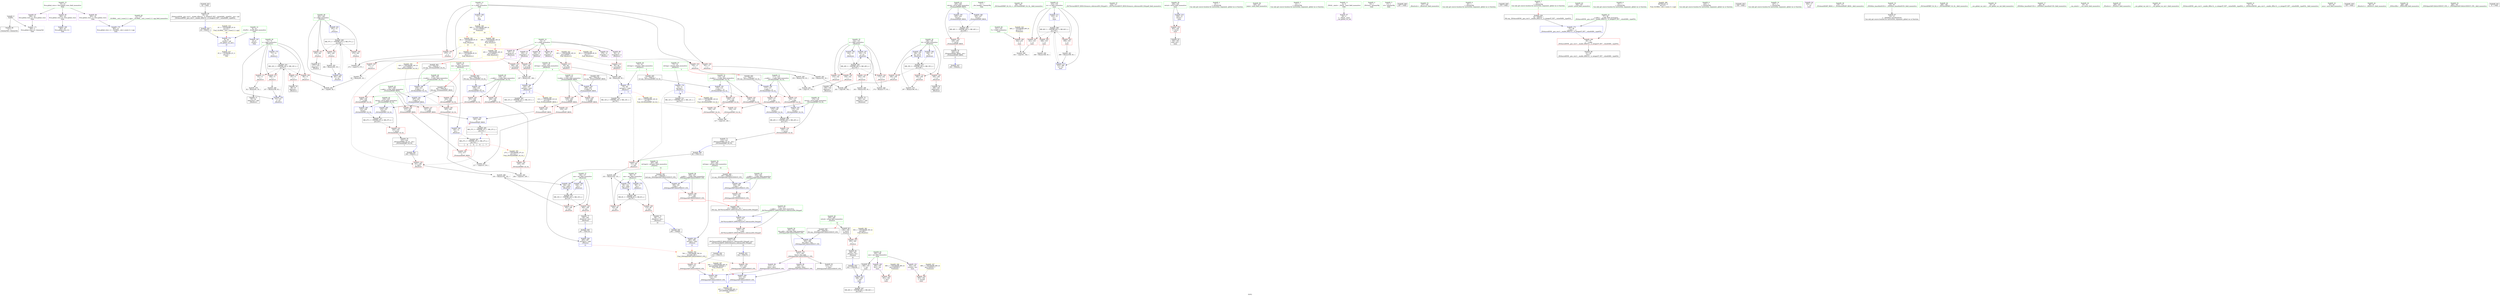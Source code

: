 digraph "SVFG" {
	label="SVFG";

	Node0x5573c6aeee00 [shape=record,color=grey,label="{NodeID: 0\nNullPtr}"];
	Node0x5573c6aeee00 -> Node0x5573c6b02d10[style=solid];
	Node0x5573c6aeee00 -> Node0x5573c6b09410[style=solid];
	Node0x5573c6b40ad0 [shape=record,color=black,label="{NodeID: 443\n62 = PHI()\n}"];
	Node0x5573c6b40ad0 -> Node0x5573c6b02fe0[style=solid];
	Node0x5573c6b06350 [shape=record,color=grey,label="{NodeID: 277\n82 = Binary(81, 83, )\n}"];
	Node0x5573c6b06350 -> Node0x5573c6b125c0[style=solid];
	Node0x5573c6b04770 [shape=record,color=blue,label="{NodeID: 194\n221\<--220\n\<--\n_Z5chmaxIiEbRT_RKS0_\n}"];
	Node0x5573c6b04770 -> Node0x5573c6b1efd0[style=dashed];
	Node0x5573c6b01a20 [shape=record,color=red,label="{NodeID: 111\n91\<--71\n\<--i\n_Z6solve1v\n}"];
	Node0x5573c6b01a20 -> Node0x5573c6b064d0[style=solid];
	Node0x5573c6affc00 [shape=record,color=green,label="{NodeID: 28\n75\<--76\nref.tmp1\<--ref.tmp1_field_insensitive\n_Z6solve1v\n|{|<s1>5}}"];
	Node0x5573c6affc00 -> Node0x5573c6b09920[style=solid];
	Node0x5573c6affc00:s1 -> Node0x5573c6b418a0[style=solid,color=red];
	Node0x5573c6b1fce0 [shape=record,color=black,label="{NodeID: 305\nMR_40V_3 = PHI(MR_40V_4, MR_40V_2, )\npts\{206 \}\n}"];
	Node0x5573c6b1fce0 -> Node0x5573c6b07670[style=dashed];
	Node0x5573c6b079b0 [shape=record,color=red,label="{NodeID: 139\n219\<--209\n\<--b.addr\n_Z5chmaxIiEbRT_RKS0_\n}"];
	Node0x5573c6b079b0 -> Node0x5573c6b07c20[style=solid];
	Node0x5573c6b02430 [shape=record,color=green,label="{NodeID: 56\n306\<--307\n__y.addr\<--__y.addr_field_insensitive\n_ZNSt4pairIiiEC2IiiLb1EEEOT_OT0_\n}"];
	Node0x5573c6b02430 -> Node0x5573c6b08780[style=solid];
	Node0x5573c6b02430 -> Node0x5573c6b05200[style=solid];
	Node0x5573c6b09070 [shape=record,color=blue,label="{NodeID: 167\n8\<--9\n_ZL2PI\<--\nGlob }"];
	Node0x5573c6b03c10 [shape=record,color=black,label="{NodeID: 84\n346\<--335\n\<--ans\nmain\n}"];
	Node0x5573c6b03c10 -> Node0x5573c6b0c5a0[style=solid];
	Node0x5573c6afdad0 [shape=record,color=green,label="{NodeID: 1\n7\<--1\n__dso_handle\<--dummyObj\nGlob }"];
	Node0x5573c6b40ba0 [shape=record,color=black,label="{NodeID: 444\n285 = PHI(68, )\n}"];
	Node0x5573c6b40ba0 -> Node0x5573c6b04ec0[style=solid];
	Node0x5573c6b1fc30 [shape=record,color=yellow,style=double,label="{NodeID: 361\n6V_1 = ENCHI(MR_6V_0)\npts\{13 \}\nFun[_Z5solvev]|{|<s1>10|<s2>11}}"];
	Node0x5573c6b1fc30 -> Node0x5573c6b01540[style=dashed];
	Node0x5573c6b1fc30:s1 -> Node0x5573c6b23af0[style=dashed,color=red];
	Node0x5573c6b1fc30:s2 -> Node0x5573c6b24710[style=dashed,color=red];
	Node0x5573c6b064d0 [shape=record,color=grey,label="{NodeID: 278\n92 = Binary(91, 83, )\n}"];
	Node0x5573c6b064d0 -> Node0x5573c6b03180[style=solid];
	Node0x5573c6b04840 [shape=record,color=blue,label="{NodeID: 195\n205\<--224\nretval\<--\n_Z5chmaxIiEbRT_RKS0_\n}"];
	Node0x5573c6b04840 -> Node0x5573c6b1fce0[style=dashed];
	Node0x5573c6b01af0 [shape=record,color=red,label="{NodeID: 112\n106\<--71\n\<--i\n_Z6solve1v\n}"];
	Node0x5573c6b01af0 -> Node0x5573c6b11240[style=solid];
	Node0x5573c6affcd0 [shape=record,color=green,label="{NodeID: 29\n99\<--100\n_ZSt3maxIiERKT_S2_S2_\<--_ZSt3maxIiERKT_S2_S2__field_insensitive\n}"];
	Node0x5573c6b1fdd0 [shape=record,color=black,label="{NodeID: 306\nMR_82V_3 = PHI(MR_82V_4, MR_82V_2, )\npts\{334 \}\n}"];
	Node0x5573c6b1fdd0 -> Node0x5573c6b08b90[style=dashed];
	Node0x5573c6b1fdd0 -> Node0x5573c6b08c60[style=dashed];
	Node0x5573c6b1fdd0 -> Node0x5573c6b08d30[style=dashed];
	Node0x5573c6b1fdd0 -> Node0x5573c6b0c670[style=dashed];
	Node0x5573c6b07a80 [shape=record,color=red,label="{NodeID: 140\n214\<--213\n\<--\n_Z5chmaxIiEbRT_RKS0_\n}"];
	Node0x5573c6b07a80 -> Node0x5573c6b128c0[style=solid];
	Node0x5573c6b02500 [shape=record,color=green,label="{NodeID: 57\n316\<--317\n_ZSt7forwardIiEOT_RNSt16remove_referenceIS0_E4typeE\<--_ZSt7forwardIiEOT_RNSt16remove_referenceIS0_E4typeE_field_insensitive\n}"];
	Node0x5573c6b09140 [shape=record,color=blue,label="{NodeID: 168\n11\<--12\nn\<--\nGlob }"];
	Node0x5573c6b09140 -> Node0x5573c6b25760[style=dashed];
	Node0x5573c6b03ce0 [shape=record,color=black,label="{NodeID: 85\n328\<--363\nmain_ret\<--\nmain\n}"];
	Node0x5573c6afdd90 [shape=record,color=green,label="{NodeID: 2\n9\<--1\n\<--dummyObj\nCan only get source location for instruction, argument, global var or function.}"];
	Node0x5573c6b40ce0 [shape=record,color=black,label="{NodeID: 445\n287 = PHI(139, )\n}"];
	Node0x5573c6b40ce0 -> Node0x5573c6b04f90[style=solid];
	Node0x5573c6b26c90 [shape=record,color=yellow,style=double,label="{NodeID: 362\n55V_1 = ENCHI(MR_55V_0)\npts\{260 \}\nFun[_Z5solvev]}"];
	Node0x5573c6b26c90 -> Node0x5573c6b08510[style=dashed];
	Node0x5573c6b110c0 [shape=record,color=grey,label="{NodeID: 279\n197 = Binary(196, 83, )\n}"];
	Node0x5573c6b110c0 -> Node0x5573c6b0a480[style=solid];
	Node0x5573c6b04910 [shape=record,color=blue,label="{NodeID: 196\n205\<--227\nretval\<--\n_Z5chmaxIiEbRT_RKS0_\n}"];
	Node0x5573c6b04910 -> Node0x5573c6b1fce0[style=dashed];
	Node0x5573c6b01bc0 [shape=record,color=red,label="{NodeID: 113\n90\<--89\n\<--arrayidx\n_Z6solve1v\n}"];
	Node0x5573c6b01bc0 -> Node0x5573c6b11fc0[style=solid];
	Node0x5573c6affdd0 [shape=record,color=green,label="{NodeID: 30\n115\<--116\nretval\<--retval_field_insensitive\n_ZSt3maxIiERKT_S2_S2_\n}"];
	Node0x5573c6affdd0 -> Node0x5573c6b06700[style=solid];
	Node0x5573c6affdd0 -> Node0x5573c6b09d30[style=solid];
	Node0x5573c6affdd0 -> Node0x5573c6b09e00[style=solid];
	Node0x5573c6b202d0 [shape=record,color=black,label="{NodeID: 307\nMR_84V_2 = PHI(MR_84V_3, MR_84V_1, )\npts\{336 \}\n}"];
	Node0x5573c6b202d0 -> Node0x5573c6b0c5a0[style=dashed];
	Node0x5573c6b07b50 [shape=record,color=red,label="{NodeID: 141\n216\<--215\n\<--\n_Z5chmaxIiEbRT_RKS0_\n}"];
	Node0x5573c6b07b50 -> Node0x5573c6b128c0[style=solid];
	Node0x5573c6b02600 [shape=record,color=green,label="{NodeID: 58\n326\<--327\nmain\<--main_field_insensitive\n}"];
	Node0x5573c6b09210 [shape=record,color=blue,label="{NodeID: 169\n382\<--20\nllvm.global_ctors_0\<--\nGlob }"];
	Node0x5573c6b03db0 [shape=record,color=black,label="{NodeID: 86\n370\<--375\n_ZSt7forwardIiEOT_RNSt16remove_referenceIS0_E4typeE_ret\<--\n_ZSt7forwardIiEOT_RNSt16remove_referenceIS0_E4typeE\n|{<s0>13|<s1>14}}"];
	Node0x5573c6b03db0:s0 -> Node0x5573c6b41210[style=solid,color=blue];
	Node0x5573c6b03db0:s1 -> Node0x5573c6b413e0[style=solid,color=blue];
	Node0x5573c6afde20 [shape=record,color=green,label="{NodeID: 3\n12\<--1\n\<--dummyObj\nCan only get source location for instruction, argument, global var or function.}"];
	Node0x5573c6b40e20 [shape=record,color=black,label="{NodeID: 446\n98 = PHI(112, )\n}"];
	Node0x5573c6b40e20 -> Node0x5573c6b06630[style=solid];
	Node0x5573c6b11240 [shape=record,color=grey,label="{NodeID: 280\n107 = Binary(106, 83, )\n}"];
	Node0x5573c6b11240 -> Node0x5573c6b09ac0[style=solid];
	Node0x5573c6b049e0 [shape=record,color=blue,label="{NodeID: 197\n236\<--232\n__a.addr\<--__a\n_ZSt3minIiERKT_S2_S2_\n}"];
	Node0x5573c6b049e0 -> Node0x5573c6b07dc0[style=dashed];
	Node0x5573c6b049e0 -> Node0x5573c6b07e90[style=dashed];
	Node0x5573c6b01c90 [shape=record,color=red,label="{NodeID: 114\n95\<--94\n\<--arrayidx3\n_Z6solve1v\n}"];
	Node0x5573c6b01c90 -> Node0x5573c6b11fc0[style=solid];
	Node0x5573c6affea0 [shape=record,color=green,label="{NodeID: 31\n117\<--118\n__a.addr\<--__a.addr_field_insensitive\n_ZSt3maxIiERKT_S2_S2_\n}"];
	Node0x5573c6affea0 -> Node0x5573c6b067d0[style=solid];
	Node0x5573c6affea0 -> Node0x5573c6b068a0[style=solid];
	Node0x5573c6affea0 -> Node0x5573c6b09b90[style=solid];
	Node0x5573c6b207d0 [shape=record,color=black,label="{NodeID: 308\nMR_20V_3 = PHI(MR_20V_4, MR_20V_2, )\npts\{116 \}\n}"];
	Node0x5573c6b207d0 -> Node0x5573c6b06700[style=dashed];
	Node0x5573c6b07c20 [shape=record,color=red,label="{NodeID: 142\n220\<--219\n\<--\n_Z5chmaxIiEbRT_RKS0_\n}"];
	Node0x5573c6b07c20 -> Node0x5573c6b04770[style=solid];
	Node0x5573c6b02700 [shape=record,color=green,label="{NodeID: 59\n329\<--330\nretval\<--retval_field_insensitive\nmain\n}"];
	Node0x5573c6b02700 -> Node0x5573c6b089f0[style=solid];
	Node0x5573c6b02700 -> Node0x5573c6b05470[style=solid];
	Node0x5573c6b24c80 [shape=record,color=yellow,style=double,label="{NodeID: 336\n16V_1 = ENCHI(MR_16V_0)\npts\{150000 \}\nFun[_Z6solve2v]|{|<s3>7}}"];
	Node0x5573c6b24c80 -> Node0x5573c6b07400[style=dashed];
	Node0x5573c6b24c80 -> Node0x5573c6b074d0[style=dashed];
	Node0x5573c6b24c80 -> Node0x5573c6b075a0[style=dashed];
	Node0x5573c6b24c80:s3 -> Node0x5573c6b1fa40[style=dashed,color=red];
	Node0x5573c6b09310 [shape=record,color=blue,label="{NodeID: 170\n383\<--21\nllvm.global_ctors_1\<--_GLOBAL__sub_I_sune2_0_1.cpp\nGlob }"];
	Node0x5573c6b03e80 [shape=record,color=purple,label="{NodeID: 87\n30\<--4\n\<--_ZStL8__ioinit\n__cxx_global_var_init\n}"];
	Node0x5573c6afdee0 [shape=record,color=green,label="{NodeID: 4\n16\<--1\n_ZSt3cin\<--dummyObj\nGlob }"];
	Node0x5573c6b40f60 [shape=record,color=black,label="{NodeID: 447\n169 = PHI(202, )\n}"];
	Node0x5573c6b113c0 [shape=record,color=grey,label="{NodeID: 281\n360 = Binary(359, 83, )\n}"];
	Node0x5573c6b113c0 -> Node0x5573c6b0c670[style=solid];
	Node0x5573c6b04ab0 [shape=record,color=blue,label="{NodeID: 198\n238\<--233\n__b.addr\<--__b\n_ZSt3minIiERKT_S2_S2_\n}"];
	Node0x5573c6b04ab0 -> Node0x5573c6b07f60[style=dashed];
	Node0x5573c6b04ab0 -> Node0x5573c6b08030[style=dashed];
	Node0x5573c6b06630 [shape=record,color=red,label="{NodeID: 115\n101\<--98\n\<--call\n_Z6solve1v\n}"];
	Node0x5573c6b06630 -> Node0x5573c6b11840[style=solid];
	Node0x5573c6afff70 [shape=record,color=green,label="{NodeID: 32\n119\<--120\n__b.addr\<--__b.addr_field_insensitive\n_ZSt3maxIiERKT_S2_S2_\n}"];
	Node0x5573c6afff70 -> Node0x5573c6b06970[style=solid];
	Node0x5573c6afff70 -> Node0x5573c6b06a40[style=solid];
	Node0x5573c6afff70 -> Node0x5573c6b09c60[style=solid];
	Node0x5573c6b20cd0 [shape=record,color=black,label="{NodeID: 309\nMR_8V_3 = PHI(MR_8V_4, MR_8V_2, )\npts\{70 \}\n}"];
	Node0x5573c6b20cd0 -> Node0x5573c6b016e0[style=dashed];
	Node0x5573c6b20cd0 -> Node0x5573c6b017b0[style=dashed];
	Node0x5573c6b20cd0 -> Node0x5573c6b099f0[style=dashed];
	Node0x5573c6b07cf0 [shape=record,color=red,label="{NodeID: 143\n254\<--234\n\<--retval\n_ZSt3minIiERKT_S2_S2_\n}"];
	Node0x5573c6b07cf0 -> Node0x5573c6b03800[style=solid];
	Node0x5573c6b027d0 [shape=record,color=green,label="{NodeID: 60\n331\<--332\nT\<--T_field_insensitive\nmain\n}"];
	Node0x5573c6b027d0 -> Node0x5573c6b08ac0[style=solid];
	Node0x5573c6b09410 [shape=record,color=blue, style = dotted,label="{NodeID: 171\n384\<--3\nllvm.global_ctors_2\<--dummyVal\nGlob }"];
	Node0x5573c6b03f50 [shape=record,color=purple,label="{NodeID: 88\n89\<--14\narrayidx\<--a\n_Z6solve1v\n}"];
	Node0x5573c6b03f50 -> Node0x5573c6b01bc0[style=solid];
	Node0x5573c6afe780 [shape=record,color=green,label="{NodeID: 5\n17\<--1\n.str\<--dummyObj\nGlob }"];
	Node0x5573c6b41070 [shape=record,color=black,label="{NodeID: 448\n267 = PHI()\n}"];
	Node0x5573c6b11540 [shape=record,color=grey,label="{NodeID: 282\n174 = Binary(173, 83, )\n}"];
	Node0x5573c6b11540 -> Node0x5573c6b0a140[style=solid];
	Node0x5573c6b04b80 [shape=record,color=blue,label="{NodeID: 199\n234\<--248\nretval\<--\n_ZSt3minIiERKT_S2_S2_\n}"];
	Node0x5573c6b04b80 -> Node0x5573c6b220d0[style=dashed];
	Node0x5573c6b06700 [shape=record,color=red,label="{NodeID: 116\n135\<--115\n\<--retval\n_ZSt3maxIiERKT_S2_S2_\n}"];
	Node0x5573c6b06700 -> Node0x5573c6b03320[style=solid];
	Node0x5573c6b00040 [shape=record,color=green,label="{NodeID: 33\n137\<--138\n_Z6solve2v\<--_Z6solve2v_field_insensitive\n}"];
	Node0x5573c6b211d0 [shape=record,color=black,label="{NodeID: 310\nMR_10V_3 = PHI(MR_10V_4, MR_10V_2, )\npts\{72 \}\n}"];
	Node0x5573c6b211d0 -> Node0x5573c6b01880[style=dashed];
	Node0x5573c6b211d0 -> Node0x5573c6b01950[style=dashed];
	Node0x5573c6b211d0 -> Node0x5573c6b01a20[style=dashed];
	Node0x5573c6b211d0 -> Node0x5573c6b01af0[style=dashed];
	Node0x5573c6b211d0 -> Node0x5573c6b09ac0[style=dashed];
	Node0x5573c6b07dc0 [shape=record,color=red,label="{NodeID: 144\n244\<--236\n\<--__a.addr\n_ZSt3minIiERKT_S2_S2_\n}"];
	Node0x5573c6b07dc0 -> Node0x5573c6b081d0[style=solid];
	Node0x5573c6b028a0 [shape=record,color=green,label="{NodeID: 61\n333\<--334\ncs\<--cs_field_insensitive\nmain\n}"];
	Node0x5573c6b028a0 -> Node0x5573c6b08b90[style=solid];
	Node0x5573c6b028a0 -> Node0x5573c6b08c60[style=solid];
	Node0x5573c6b028a0 -> Node0x5573c6b08d30[style=solid];
	Node0x5573c6b028a0 -> Node0x5573c6b05540[style=solid];
	Node0x5573c6b028a0 -> Node0x5573c6b0c670[style=solid];
	Node0x5573c6b24e70 [shape=record,color=yellow,style=double,label="{NodeID: 338\n31V_1 = ENCHI(MR_31V_0)\npts\{145 \}\nFun[_Z5chmaxIiEbRT_RKS0_]}"];
	Node0x5573c6b24e70 -> Node0x5573c6b07b50[style=dashed];
	Node0x5573c6b24e70 -> Node0x5573c6b07c20[style=dashed];
	Node0x5573c6b09510 [shape=record,color=blue,label="{NodeID: 172\n8\<--49\n_ZL2PI\<--call\n__cxx_global_var_init.1\n|{<s0>19}}"];
	Node0x5573c6b09510:s0 -> Node0x5573c6b2e030[style=dashed,color=blue];
	Node0x5573c6b04020 [shape=record,color=purple,label="{NodeID: 89\n94\<--14\narrayidx3\<--a\n_Z6solve1v\n}"];
	Node0x5573c6b04020 -> Node0x5573c6b01c90[style=solid];
	Node0x5573c6afe810 [shape=record,color=green,label="{NodeID: 6\n20\<--1\n\<--dummyObj\nCan only get source location for instruction, argument, global var or function.}"];
	Node0x5573c6b41140 [shape=record,color=black,label="{NodeID: 449\n279 = PHI()\n}"];
	Node0x5573c6b27010 [shape=record,color=yellow,style=double,label="{NodeID: 366\n16V_1 = ENCHI(MR_16V_0)\npts\{150000 \}\nFun[_Z5solvev]|{<s0>10|<s1>11}}"];
	Node0x5573c6b27010:s0 -> Node0x5573c6b23f80[style=dashed,color=red];
	Node0x5573c6b27010:s1 -> Node0x5573c6b24c80[style=dashed,color=red];
	Node0x5573c6b116c0 [shape=record,color=grey,label="{NodeID: 283\n182 = Binary(181, 83, )\n}"];
	Node0x5573c6b116c0 -> Node0x5573c6b12d40[style=solid];
	Node0x5573c6b04c50 [shape=record,color=blue,label="{NodeID: 200\n234\<--251\nretval\<--\n_ZSt3minIiERKT_S2_S2_\n}"];
	Node0x5573c6b04c50 -> Node0x5573c6b220d0[style=dashed];
	Node0x5573c6b067d0 [shape=record,color=red,label="{NodeID: 117\n123\<--117\n\<--__a.addr\n_ZSt3maxIiERKT_S2_S2_\n}"];
	Node0x5573c6b067d0 -> Node0x5573c6b06b10[style=solid];
	Node0x5573c6b00140 [shape=record,color=green,label="{NodeID: 34\n140\<--141\nmx\<--mx_field_insensitive\n_Z6solve2v\n|{|<s1>6|<s2>7}}"];
	Node0x5573c6b00140 -> Node0x5573c6b09ed0[style=solid];
	Node0x5573c6b00140:s1 -> Node0x5573c6b41bf0[style=solid,color=red];
	Node0x5573c6b00140:s2 -> Node0x5573c6b421a0[style=solid,color=red];
	Node0x5573c6b216d0 [shape=record,color=black,label="{NodeID: 311\nMR_12V_2 = PHI(MR_12V_3, MR_12V_1, )\npts\{74 \}\n}"];
	Node0x5573c6b216d0 -> Node0x5573c6b09850[style=dashed];
	Node0x5573c6b07e90 [shape=record,color=red,label="{NodeID: 145\n251\<--236\n\<--__a.addr\n_ZSt3minIiERKT_S2_S2_\n}"];
	Node0x5573c6b07e90 -> Node0x5573c6b04c50[style=solid];
	Node0x5573c6b02970 [shape=record,color=green,label="{NodeID: 62\n335\<--336\nans\<--ans_field_insensitive\nmain\n}"];
	Node0x5573c6b02970 -> Node0x5573c6b03c10[style=solid];
	Node0x5573c6b02970 -> Node0x5573c6b010d0[style=solid];
	Node0x5573c6b02970 -> Node0x5573c6b011a0[style=solid];
	Node0x5573c6b095e0 [shape=record,color=blue,label="{NodeID: 173\n57\<--56\n__x.addr\<--__x\n_ZSt4acosIiEN9__gnu_cxx11__enable_ifIXsr12__is_integerIT_EE7__valueEdE6__typeES2_\n}"];
	Node0x5573c6b095e0 -> Node0x5573c6b01610[style=dashed];
	Node0x5573c6b040f0 [shape=record,color=purple,label="{NodeID: 90\n160\<--14\narrayidx\<--a\n_Z6solve2v\n}"];
	Node0x5573c6b040f0 -> Node0x5573c6b07400[style=solid];
	Node0x5573c6afe8a0 [shape=record,color=green,label="{NodeID: 7\n50\<--1\n\<--dummyObj\nCan only get source location for instruction, argument, global var or function.|{<s0>3}}"];
	Node0x5573c6afe8a0:s0 -> Node0x5573c6b3f1a0[style=solid,color=red];
	Node0x5573c6b41210 [shape=record,color=black,label="{NodeID: 450\n315 = PHI(370, )\n}"];
	Node0x5573c6b41210 -> Node0x5573c6b08850[style=solid];
	Node0x5573c6b270f0 [shape=record,color=yellow,style=double,label="{NodeID: 367\n64V_1 = ENCHI(MR_64V_0)\npts\{2600000 2600001 \}\nFun[_Z5solvev]|{<s0>12|<s1>12}}"];
	Node0x5573c6b270f0:s0 -> Node0x5573c6b052d0[style=dashed,color=red];
	Node0x5573c6b270f0:s1 -> Node0x5573c6b053a0[style=dashed,color=red];
	Node0x5573c6b11840 [shape=record,color=grey,label="{NodeID: 284\n103 = Binary(102, 101, )\n}"];
	Node0x5573c6b11840 -> Node0x5573c6b099f0[style=solid];
	Node0x5573c6b04d20 [shape=record,color=blue,label="{NodeID: 201\n261\<--12\ni\<--\n_Z5solvev\n}"];
	Node0x5573c6b04d20 -> Node0x5573c6aeafb0[style=dashed];
	Node0x5573c6b068a0 [shape=record,color=red,label="{NodeID: 118\n132\<--117\n\<--__a.addr\n_ZSt3maxIiERKT_S2_S2_\n}"];
	Node0x5573c6b068a0 -> Node0x5573c6b09e00[style=solid];
	Node0x5573c6b00210 [shape=record,color=green,label="{NodeID: 35\n142\<--143\ni\<--i_field_insensitive\n_Z6solve2v\n}"];
	Node0x5573c6b00210 -> Node0x5573c6b06cb0[style=solid];
	Node0x5573c6b00210 -> Node0x5573c6b06d80[style=solid];
	Node0x5573c6b00210 -> Node0x5573c6b06e50[style=solid];
	Node0x5573c6b00210 -> Node0x5573c6b06f20[style=solid];
	Node0x5573c6b00210 -> Node0x5573c6b09fa0[style=solid];
	Node0x5573c6b00210 -> Node0x5573c6b0a140[style=solid];
	Node0x5573c6b21bd0 [shape=record,color=black,label="{NodeID: 312\nMR_14V_2 = PHI(MR_14V_3, MR_14V_1, )\npts\{76 \}\n}"];
	Node0x5573c6b21bd0 -> Node0x5573c6b09920[style=dashed];
	Node0x5573c6b07f60 [shape=record,color=red,label="{NodeID: 146\n242\<--238\n\<--__b.addr\n_ZSt3minIiERKT_S2_S2_\n}"];
	Node0x5573c6b07f60 -> Node0x5573c6b08100[style=solid];
	Node0x5573c6b02a40 [shape=record,color=green,label="{NodeID: 63\n356\<--357\nprintf\<--printf_field_insensitive\n}"];
	Node0x5573c6b096b0 [shape=record,color=blue,label="{NodeID: 174\n69\<--12\nans\<--\n_Z6solve1v\n}"];
	Node0x5573c6b096b0 -> Node0x5573c6b20cd0[style=dashed];
	Node0x5573c6b041c0 [shape=record,color=purple,label="{NodeID: 91\n165\<--14\narrayidx2\<--a\n_Z6solve2v\n}"];
	Node0x5573c6b041c0 -> Node0x5573c6b074d0[style=solid];
	Node0x5573c6afe930 [shape=record,color=green,label="{NodeID: 8\n83\<--1\n\<--dummyObj\nCan only get source location for instruction, argument, global var or function.}"];
	Node0x5573c6b413e0 [shape=record,color=black,label="{NodeID: 451\n322 = PHI(370, )\n}"];
	Node0x5573c6b413e0 -> Node0x5573c6b08920[style=solid];
	Node0x5573c6b271d0 [shape=record,color=yellow,style=double,label="{NodeID: 368\nRETMU(2V_2)\npts\{10 \}\nFun[_GLOBAL__sub_I_sune2_0_1.cpp]}"];
	Node0x5573c6b119c0 [shape=record,color=grey,label="{NodeID: 285\n155 = Binary(154, 83, )\n}"];
	Node0x5573c6b119c0 -> Node0x5573c6b12440[style=solid];
	Node0x5573c6b04df0 [shape=record,color=blue,label="{NodeID: 202\n261\<--282\ni\<--inc\n_Z5solvev\n}"];
	Node0x5573c6b04df0 -> Node0x5573c6aeafb0[style=dashed];
	Node0x5573c6b06970 [shape=record,color=red,label="{NodeID: 119\n125\<--119\n\<--__b.addr\n_ZSt3maxIiERKT_S2_S2_\n}"];
	Node0x5573c6b06970 -> Node0x5573c6b06be0[style=solid];
	Node0x5573c6b002e0 [shape=record,color=green,label="{NodeID: 36\n144\<--145\nref.tmp\<--ref.tmp_field_insensitive\n_Z6solve2v\n|{|<s1>6}}"];
	Node0x5573c6b002e0 -> Node0x5573c6b0a070[style=solid];
	Node0x5573c6b002e0:s1 -> Node0x5573c6b41d00[style=solid,color=red];
	Node0x5573c6b220d0 [shape=record,color=black,label="{NodeID: 313\nMR_47V_3 = PHI(MR_47V_4, MR_47V_2, )\npts\{235 \}\n}"];
	Node0x5573c6b220d0 -> Node0x5573c6b07cf0[style=dashed];
	Node0x5573c6b08030 [shape=record,color=red,label="{NodeID: 147\n248\<--238\n\<--__b.addr\n_ZSt3minIiERKT_S2_S2_\n}"];
	Node0x5573c6b08030 -> Node0x5573c6b04b80[style=solid];
	Node0x5573c6b02b40 [shape=record,color=green,label="{NodeID: 64\n372\<--373\n__t.addr\<--__t.addr_field_insensitive\n_ZSt7forwardIiEOT_RNSt16remove_referenceIS0_E4typeE\n}"];
	Node0x5573c6b02b40 -> Node0x5573c6b08fa0[style=solid];
	Node0x5573c6b02b40 -> Node0x5573c6b0c740[style=solid];
	Node0x5573c6b09780 [shape=record,color=blue,label="{NodeID: 175\n71\<--12\ni\<--\n_Z6solve1v\n}"];
	Node0x5573c6b09780 -> Node0x5573c6b211d0[style=dashed];
	Node0x5573c6b04290 [shape=record,color=purple,label="{NodeID: 92\n187\<--14\narrayidx10\<--a\n_Z6solve2v\n|{<s0>7}}"];
	Node0x5573c6b04290:s0 -> Node0x5573c6b422e0[style=solid,color=red];
	Node0x5573c6afe9c0 [shape=record,color=green,label="{NodeID: 9\n224\<--1\n\<--dummyObj\nCan only get source location for instruction, argument, global var or function.}"];
	Node0x5573c6b41520 [shape=record,color=black,label="{NodeID: 452\n338 = PHI()\n}"];
	Node0x5573c6b11b40 [shape=record,color=grey,label="{NodeID: 286\n193 = Binary(192, 191, )\n}"];
	Node0x5573c6b11b40 -> Node0x5573c6b0a3b0[style=solid];
	Node0x5573c6b04ec0 [shape=record,color=blue,label="{NodeID: 203\n263\<--285\nref.tmp\<--call2\n_Z5solvev\n|{<s0>12}}"];
	Node0x5573c6b04ec0:s0 -> Node0x5573c6b1f5b0[style=dashed,color=red];
	Node0x5573c6b06a40 [shape=record,color=red,label="{NodeID: 120\n129\<--119\n\<--__b.addr\n_ZSt3maxIiERKT_S2_S2_\n}"];
	Node0x5573c6b06a40 -> Node0x5573c6b09d30[style=solid];
	Node0x5573c6b003b0 [shape=record,color=green,label="{NodeID: 37\n146\<--147\nans\<--ans_field_insensitive\n_Z6solve2v\n}"];
	Node0x5573c6b003b0 -> Node0x5573c6b06ff0[style=solid];
	Node0x5573c6b003b0 -> Node0x5573c6b070c0[style=solid];
	Node0x5573c6b003b0 -> Node0x5573c6b0a210[style=solid];
	Node0x5573c6b003b0 -> Node0x5573c6b0a3b0[style=solid];
	Node0x5573c6b225d0 [shape=record,color=black,label="{NodeID: 314\nMR_33V_3 = PHI(MR_33V_4, MR_33V_2, )\npts\{147 \}\n}"];
	Node0x5573c6b225d0 -> Node0x5573c6b06ff0[style=dashed];
	Node0x5573c6b225d0 -> Node0x5573c6b070c0[style=dashed];
	Node0x5573c6b225d0 -> Node0x5573c6b0a3b0[style=dashed];
	Node0x5573c6b08100 [shape=record,color=red,label="{NodeID: 148\n243\<--242\n\<--\n_ZSt3minIiERKT_S2_S2_\n}"];
	Node0x5573c6b08100 -> Node0x5573c6b12740[style=solid];
	Node0x5573c6b02c10 [shape=record,color=green,label="{NodeID: 65\n21\<--377\n_GLOBAL__sub_I_sune2_0_1.cpp\<--_GLOBAL__sub_I_sune2_0_1.cpp_field_insensitive\n}"];
	Node0x5573c6b02c10 -> Node0x5573c6b09310[style=solid];
	Node0x5573c6b09850 [shape=record,color=blue,label="{NodeID: 176\n73\<--12\nref.tmp\<--\n_Z6solve1v\n|{|<s2>5}}"];
	Node0x5573c6b09850 -> Node0x5573c6b06630[style=dashed];
	Node0x5573c6b09850 -> Node0x5573c6b216d0[style=dashed];
	Node0x5573c6b09850:s2 -> Node0x5573c6b24170[style=dashed,color=red];
	Node0x5573c6b04360 [shape=record,color=purple,label="{NodeID: 93\n278\<--14\narrayidx\<--a\n_Z5solvev\n}"];
	Node0x5573c6afeac0 [shape=record,color=green,label="{NodeID: 10\n227\<--1\n\<--dummyObj\nCan only get source location for instruction, argument, global var or function.}"];
	Node0x5573c6b415f0 [shape=record,color=black,label="{NodeID: 453\n345 = PHI(258, )\n}"];
	Node0x5573c6b415f0 -> Node0x5573c6b0c5a0[style=solid];
	Node0x5573c6b11cc0 [shape=record,color=grey,label="{NodeID: 287\n167 = Binary(161, 166, )\n}"];
	Node0x5573c6b11cc0 -> Node0x5573c6b0a070[style=solid];
	Node0x5573c6b04f90 [shape=record,color=blue,label="{NodeID: 204\n265\<--287\nref.tmp3\<--call4\n_Z5solvev\n|{<s0>12}}"];
	Node0x5573c6b04f90:s0 -> Node0x5573c6b1f5b0[style=dashed,color=red];
	Node0x5573c6b06b10 [shape=record,color=red,label="{NodeID: 121\n124\<--123\n\<--\n_ZSt3maxIiERKT_S2_S2_\n}"];
	Node0x5573c6b06b10 -> Node0x5573c6b12ec0[style=solid];
	Node0x5573c6b00480 [shape=record,color=green,label="{NodeID: 38\n148\<--149\ni4\<--i4_field_insensitive\n_Z6solve2v\n}"];
	Node0x5573c6b00480 -> Node0x5573c6b07190[style=solid];
	Node0x5573c6b00480 -> Node0x5573c6b07260[style=solid];
	Node0x5573c6b00480 -> Node0x5573c6b07330[style=solid];
	Node0x5573c6b00480 -> Node0x5573c6b0a2e0[style=solid];
	Node0x5573c6b00480 -> Node0x5573c6b0a480[style=solid];
	Node0x5573c6b22ad0 [shape=record,color=black,label="{NodeID: 315\nMR_35V_3 = PHI(MR_35V_4, MR_35V_2, )\npts\{149 \}\n}"];
	Node0x5573c6b22ad0 -> Node0x5573c6b07190[style=dashed];
	Node0x5573c6b22ad0 -> Node0x5573c6b07260[style=dashed];
	Node0x5573c6b22ad0 -> Node0x5573c6b07330[style=dashed];
	Node0x5573c6b22ad0 -> Node0x5573c6b0a480[style=dashed];
	Node0x5573c6b081d0 [shape=record,color=red,label="{NodeID: 149\n245\<--244\n\<--\n_ZSt3minIiERKT_S2_S2_\n}"];
	Node0x5573c6b081d0 -> Node0x5573c6b12740[style=solid];
	Node0x5573c6b02d10 [shape=record,color=black,label="{NodeID: 66\n2\<--3\ndummyVal\<--dummyVal\n}"];
	Node0x5573c6b25300 [shape=record,color=yellow,style=double,label="{NodeID: 343\n80V_1 = ENCHI(MR_80V_0)\npts\{332 \}\nFun[main]}"];
	Node0x5573c6b25300 -> Node0x5573c6b08ac0[style=dashed];
	Node0x5573c6b09920 [shape=record,color=blue,label="{NodeID: 177\n75\<--96\nref.tmp1\<--sub4\n_Z6solve1v\n|{|<s2>5}}"];
	Node0x5573c6b09920 -> Node0x5573c6b06630[style=dashed];
	Node0x5573c6b09920 -> Node0x5573c6b21bd0[style=dashed];
	Node0x5573c6b09920:s2 -> Node0x5573c6b24280[style=dashed,color=red];
	Node0x5573c6b04430 [shape=record,color=purple,label="{NodeID: 94\n354\<--17\n\<--.str\nmain\n}"];
	Node0x5573c6afebc0 [shape=record,color=green,label="{NodeID: 11\n4\<--6\n_ZStL8__ioinit\<--_ZStL8__ioinit_field_insensitive\nGlob }"];
	Node0x5573c6afebc0 -> Node0x5573c6b03e80[style=solid];
	Node0x5573c6b41760 [shape=record,color=black,label="{NodeID: 454\n113 = PHI(73, )\n0th arg _ZSt3maxIiERKT_S2_S2_ }"];
	Node0x5573c6b41760 -> Node0x5573c6b09b90[style=solid];
	Node0x5573c6b11e40 [shape=record,color=grey,label="{NodeID: 288\n163 = Binary(162, 83, )\n}"];
	Node0x5573c6b11e40 -> Node0x5573c6b034c0[style=solid];
	Node0x5573c6b05060 [shape=record,color=blue,label="{NodeID: 205\n302\<--299\nthis.addr\<--this\n_ZNSt4pairIiiEC2IiiLb1EEEOT_OT0_\n}"];
	Node0x5573c6b05060 -> Node0x5573c6b085e0[style=dashed];
	Node0x5573c6b06be0 [shape=record,color=red,label="{NodeID: 122\n126\<--125\n\<--\n_ZSt3maxIiERKT_S2_S2_\n}"];
	Node0x5573c6b06be0 -> Node0x5573c6b12ec0[style=solid];
	Node0x5573c6b00550 [shape=record,color=green,label="{NodeID: 39\n170\<--171\n_Z5chmaxIiEbRT_RKS0_\<--_Z5chmaxIiEbRT_RKS0__field_insensitive\n}"];
	Node0x5573c6b22fd0 [shape=record,color=yellow,style=double,label="{NodeID: 316\n2V_1 = ENCHI(MR_2V_0)\npts\{10 \}\nFun[_GLOBAL__sub_I_sune2_0_1.cpp]|{<s0>19}}"];
	Node0x5573c6b22fd0:s0 -> Node0x5573c6b09510[style=dashed,color=red];
	Node0x5573c6b082a0 [shape=record,color=red,label="{NodeID: 150\n272\<--261\n\<--i\n_Z5solvev\n}"];
	Node0x5573c6b082a0 -> Node0x5573c6b12bc0[style=solid];
	Node0x5573c6b02e10 [shape=record,color=black,label="{NodeID: 67\n32\<--33\n\<--_ZNSt8ios_base4InitD1Ev\nCan only get source location for instruction, argument, global var or function.}"];
	Node0x5573c6b099f0 [shape=record,color=blue,label="{NodeID: 178\n69\<--103\nans\<--add5\n_Z6solve1v\n}"];
	Node0x5573c6b099f0 -> Node0x5573c6b20cd0[style=dashed];
	Node0x5573c6b04500 [shape=record,color=purple,label="{NodeID: 95\n382\<--19\nllvm.global_ctors_0\<--llvm.global_ctors\nGlob }"];
	Node0x5573c6b04500 -> Node0x5573c6b09210[style=solid];
	Node0x5573c6afecc0 [shape=record,color=green,label="{NodeID: 12\n8\<--10\n_ZL2PI\<--_ZL2PI_field_insensitive\nGlob }"];
	Node0x5573c6afecc0 -> Node0x5573c6b09070[style=solid];
	Node0x5573c6afecc0 -> Node0x5573c6b09510[style=solid];
	Node0x5573c6b418a0 [shape=record,color=black,label="{NodeID: 455\n114 = PHI(75, )\n1st arg _ZSt3maxIiERKT_S2_S2_ }"];
	Node0x5573c6b418a0 -> Node0x5573c6b09c60[style=solid];
	Node0x5573c6b11fc0 [shape=record,color=grey,label="{NodeID: 289\n96 = Binary(90, 95, )\n}"];
	Node0x5573c6b11fc0 -> Node0x5573c6b09920[style=solid];
	Node0x5573c6b05130 [shape=record,color=blue,label="{NodeID: 206\n304\<--300\n__x.addr\<--__x\n_ZNSt4pairIiiEC2IiiLb1EEEOT_OT0_\n}"];
	Node0x5573c6b05130 -> Node0x5573c6b086b0[style=dashed];
	Node0x5573c6b06cb0 [shape=record,color=red,label="{NodeID: 123\n153\<--142\n\<--i\n_Z6solve2v\n}"];
	Node0x5573c6b06cb0 -> Node0x5573c6b12440[style=solid];
	Node0x5573c6b00650 [shape=record,color=green,label="{NodeID: 40\n189\<--190\n_ZSt3minIiERKT_S2_S2_\<--_ZSt3minIiERKT_S2_S2__field_insensitive\n}"];
	Node0x5573c6b23af0 [shape=record,color=yellow,style=double,label="{NodeID: 317\n6V_1 = ENCHI(MR_6V_0)\npts\{13 \}\nFun[_Z6solve1v]}"];
	Node0x5573c6b23af0 -> Node0x5573c6b01270[style=dashed];
	Node0x5573c6b08370 [shape=record,color=red,label="{NodeID: 151\n276\<--261\n\<--i\n_Z5solvev\n}"];
	Node0x5573c6b08370 -> Node0x5573c6b039a0[style=solid];
	Node0x5573c6b02f10 [shape=record,color=black,label="{NodeID: 68\n61\<--60\nconv\<--\n_ZSt4acosIiEN9__gnu_cxx11__enable_ifIXsr12__is_integerIT_EE7__valueEdE6__typeES2_\n}"];
	Node0x5573c6b09ac0 [shape=record,color=blue,label="{NodeID: 179\n71\<--107\ni\<--inc\n_Z6solve1v\n}"];
	Node0x5573c6b09ac0 -> Node0x5573c6b211d0[style=dashed];
	Node0x5573c6b00d30 [shape=record,color=purple,label="{NodeID: 96\n383\<--19\nllvm.global_ctors_1\<--llvm.global_ctors\nGlob }"];
	Node0x5573c6b00d30 -> Node0x5573c6b09310[style=solid];
	Node0x5573c6afedc0 [shape=record,color=green,label="{NodeID: 13\n11\<--13\nn\<--n_field_insensitive\nGlob }"];
	Node0x5573c6afedc0 -> Node0x5573c6b01270[style=solid];
	Node0x5573c6afedc0 -> Node0x5573c6b01340[style=solid];
	Node0x5573c6afedc0 -> Node0x5573c6b01410[style=solid];
	Node0x5573c6afedc0 -> Node0x5573c6b01540[style=solid];
	Node0x5573c6afedc0 -> Node0x5573c6b09140[style=solid];
	Node0x5573c6b419e0 [shape=record,color=black,label="{NodeID: 456\n371 = PHI(314, 321, )\n0th arg _ZSt7forwardIiEOT_RNSt16remove_referenceIS0_E4typeE }"];
	Node0x5573c6b419e0 -> Node0x5573c6b0c740[style=solid];
	Node0x5573c6b12140 [shape=record,color=grey,label="{NodeID: 290\n349 = Binary(348, 83, )\n}"];
	Node0x5573c6b05200 [shape=record,color=blue,label="{NodeID: 207\n306\<--301\n__y.addr\<--__y\n_ZNSt4pairIiiEC2IiiLb1EEEOT_OT0_\n}"];
	Node0x5573c6b05200 -> Node0x5573c6b08780[style=dashed];
	Node0x5573c6b06d80 [shape=record,color=red,label="{NodeID: 124\n158\<--142\n\<--i\n_Z6solve2v\n}"];
	Node0x5573c6b06d80 -> Node0x5573c6b033f0[style=solid];
	Node0x5573c6b00750 [shape=record,color=green,label="{NodeID: 41\n205\<--206\nretval\<--retval_field_insensitive\n_Z5chmaxIiEbRT_RKS0_\n}"];
	Node0x5573c6b00750 -> Node0x5573c6b07670[style=solid];
	Node0x5573c6b00750 -> Node0x5573c6b04840[style=solid];
	Node0x5573c6b00750 -> Node0x5573c6b04910[style=solid];
	Node0x5573c6b08440 [shape=record,color=red,label="{NodeID: 152\n281\<--261\n\<--i\n_Z5solvev\n}"];
	Node0x5573c6b08440 -> Node0x5573c6b122c0[style=solid];
	Node0x5573c6b02fe0 [shape=record,color=black,label="{NodeID: 69\n55\<--62\n_ZSt4acosIiEN9__gnu_cxx11__enable_ifIXsr12__is_integerIT_EE7__valueEdE6__typeES2__ret\<--call\n_ZSt4acosIiEN9__gnu_cxx11__enable_ifIXsr12__is_integerIT_EE7__valueEdE6__typeES2_\n|{<s0>3}}"];
	Node0x5573c6b02fe0:s0 -> Node0x5573c6b40a00[style=solid,color=blue];
	Node0x5573c6b255a0 [shape=record,color=yellow,style=double,label="{NodeID: 346\n86V_1 = ENCHI(MR_86V_0)\npts\{3360000 \}\nFun[main]}"];
	Node0x5573c6b255a0 -> Node0x5573c6b08e00[style=dashed];
	Node0x5573c6b09b90 [shape=record,color=blue,label="{NodeID: 180\n117\<--113\n__a.addr\<--__a\n_ZSt3maxIiERKT_S2_S2_\n}"];
	Node0x5573c6b09b90 -> Node0x5573c6b067d0[style=dashed];
	Node0x5573c6b09b90 -> Node0x5573c6b068a0[style=dashed];
	Node0x5573c6b00e30 [shape=record,color=purple,label="{NodeID: 97\n384\<--19\nllvm.global_ctors_2\<--llvm.global_ctors\nGlob }"];
	Node0x5573c6b00e30 -> Node0x5573c6b09410[style=solid];
	Node0x5573c6afeec0 [shape=record,color=green,label="{NodeID: 14\n14\<--15\na\<--a_field_insensitive\nGlob }"];
	Node0x5573c6afeec0 -> Node0x5573c6b03f50[style=solid];
	Node0x5573c6afeec0 -> Node0x5573c6b04020[style=solid];
	Node0x5573c6afeec0 -> Node0x5573c6b040f0[style=solid];
	Node0x5573c6afeec0 -> Node0x5573c6b041c0[style=solid];
	Node0x5573c6afeec0 -> Node0x5573c6b04290[style=solid];
	Node0x5573c6afeec0 -> Node0x5573c6b04360[style=solid];
	Node0x5573c6b41bf0 [shape=record,color=black,label="{NodeID: 457\n203 = PHI(140, )\n0th arg _Z5chmaxIiEbRT_RKS0_ }"];
	Node0x5573c6b41bf0 -> Node0x5573c6b045d0[style=solid];
	Node0x5573c6b122c0 [shape=record,color=grey,label="{NodeID: 291\n282 = Binary(281, 83, )\n}"];
	Node0x5573c6b122c0 -> Node0x5573c6b04df0[style=solid];
	Node0x5573c6b052d0 [shape=record,color=blue,label="{NodeID: 208\n313\<--318\nfirst\<--\n_ZNSt4pairIiiEC2IiiLb1EEEOT_OT0_\n|{<s0>12}}"];
	Node0x5573c6b052d0:s0 -> Node0x5573c6b2dd70[style=dashed,color=blue];
	Node0x5573c6b06e50 [shape=record,color=red,label="{NodeID: 125\n162\<--142\n\<--i\n_Z6solve2v\n}"];
	Node0x5573c6b06e50 -> Node0x5573c6b11e40[style=solid];
	Node0x5573c6b00820 [shape=record,color=green,label="{NodeID: 42\n207\<--208\na.addr\<--a.addr_field_insensitive\n_Z5chmaxIiEbRT_RKS0_\n}"];
	Node0x5573c6b00820 -> Node0x5573c6b07740[style=solid];
	Node0x5573c6b00820 -> Node0x5573c6b07810[style=solid];
	Node0x5573c6b00820 -> Node0x5573c6b045d0[style=solid];
	Node0x5573c6b08510 [shape=record,color=red,label="{NodeID: 153\n293\<--292\n\<--\n_Z5solvev\n}"];
	Node0x5573c6b08510 -> Node0x5573c6b03a70[style=solid];
	Node0x5573c6b030b0 [shape=record,color=black,label="{NodeID: 70\n88\<--87\nidxprom\<--\n_Z6solve1v\n}"];
	Node0x5573c6b25680 [shape=record,color=yellow,style=double,label="{NodeID: 347\n88V_1 = ENCHI(MR_88V_0)\npts\{3360001 \}\nFun[main]}"];
	Node0x5573c6b25680 -> Node0x5573c6b08ed0[style=dashed];
	Node0x5573c6b09c60 [shape=record,color=blue,label="{NodeID: 181\n119\<--114\n__b.addr\<--__b\n_ZSt3maxIiERKT_S2_S2_\n}"];
	Node0x5573c6b09c60 -> Node0x5573c6b06970[style=dashed];
	Node0x5573c6b09c60 -> Node0x5573c6b06a40[style=dashed];
	Node0x5573c6b00f30 [shape=record,color=purple,label="{NodeID: 98\n313\<--311\nfirst\<--this1\n_ZNSt4pairIiiEC2IiiLb1EEEOT_OT0_\n}"];
	Node0x5573c6b00f30 -> Node0x5573c6b052d0[style=solid];
	Node0x5573c6afefc0 [shape=record,color=green,label="{NodeID: 15\n19\<--23\nllvm.global_ctors\<--llvm.global_ctors_field_insensitive\nGlob }"];
	Node0x5573c6afefc0 -> Node0x5573c6b04500[style=solid];
	Node0x5573c6afefc0 -> Node0x5573c6b00d30[style=solid];
	Node0x5573c6afefc0 -> Node0x5573c6b00e30[style=solid];
	Node0x5573c6b41d00 [shape=record,color=black,label="{NodeID: 458\n204 = PHI(144, )\n1st arg _Z5chmaxIiEbRT_RKS0_ }"];
	Node0x5573c6b41d00 -> Node0x5573c6b046a0[style=solid];
	Node0x5573c6b12440 [shape=record,color=grey,label="{NodeID: 292\n156 = cmp(153, 155, )\n}"];
	Node0x5573c6b053a0 [shape=record,color=blue,label="{NodeID: 209\n320\<--323\nsecond\<--\n_ZNSt4pairIiiEC2IiiLb1EEEOT_OT0_\n|{<s0>12}}"];
	Node0x5573c6b053a0:s0 -> Node0x5573c6b2dd70[style=dashed,color=blue];
	Node0x5573c6b06f20 [shape=record,color=red,label="{NodeID: 126\n173\<--142\n\<--i\n_Z6solve2v\n}"];
	Node0x5573c6b06f20 -> Node0x5573c6b11540[style=solid];
	Node0x5573c6b008f0 [shape=record,color=green,label="{NodeID: 43\n209\<--210\nb.addr\<--b.addr_field_insensitive\n_Z5chmaxIiEbRT_RKS0_\n}"];
	Node0x5573c6b008f0 -> Node0x5573c6b078e0[style=solid];
	Node0x5573c6b008f0 -> Node0x5573c6b079b0[style=solid];
	Node0x5573c6b008f0 -> Node0x5573c6b046a0[style=solid];
	Node0x5573c6b085e0 [shape=record,color=red,label="{NodeID: 154\n311\<--302\nthis1\<--this.addr\n_ZNSt4pairIiiEC2IiiLb1EEEOT_OT0_\n}"];
	Node0x5573c6b085e0 -> Node0x5573c6b03b40[style=solid];
	Node0x5573c6b085e0 -> Node0x5573c6b00f30[style=solid];
	Node0x5573c6b085e0 -> Node0x5573c6b01000[style=solid];
	Node0x5573c6b03180 [shape=record,color=black,label="{NodeID: 71\n93\<--92\nidxprom2\<--add\n_Z6solve1v\n}"];
	Node0x5573c6b25760 [shape=record,color=yellow,style=double,label="{NodeID: 348\n90V_1 = ENCHI(MR_90V_0)\npts\{13 150000 \}\nFun[main]|{<s0>16|<s1>16}}"];
	Node0x5573c6b25760:s0 -> Node0x5573c6b1fc30[style=dashed,color=red];
	Node0x5573c6b25760:s1 -> Node0x5573c6b27010[style=dashed,color=red];
	Node0x5573c6b09d30 [shape=record,color=blue,label="{NodeID: 182\n115\<--129\nretval\<--\n_ZSt3maxIiERKT_S2_S2_\n}"];
	Node0x5573c6b09d30 -> Node0x5573c6b207d0[style=dashed];
	Node0x5573c6b01000 [shape=record,color=purple,label="{NodeID: 99\n320\<--311\nsecond\<--this1\n_ZNSt4pairIiiEC2IiiLb1EEEOT_OT0_\n}"];
	Node0x5573c6b01000 -> Node0x5573c6b053a0[style=solid];
	Node0x5573c6aff0c0 [shape=record,color=green,label="{NodeID: 16\n24\<--25\n__cxx_global_var_init\<--__cxx_global_var_init_field_insensitive\n}"];
	Node0x5573c6b41e10 [shape=record,color=black,label="{NodeID: 459\n299 = PHI(259, )\n0th arg _ZNSt4pairIiiEC2IiiLb1EEEOT_OT0_ }"];
	Node0x5573c6b41e10 -> Node0x5573c6b05060[style=solid];
	Node0x5573c6b125c0 [shape=record,color=grey,label="{NodeID: 293\n84 = cmp(80, 82, )\n}"];
	Node0x5573c6b05470 [shape=record,color=blue,label="{NodeID: 210\n329\<--12\nretval\<--\nmain\n}"];
	Node0x5573c6b05470 -> Node0x5573c6b089f0[style=dashed];
	Node0x5573c6b06ff0 [shape=record,color=red,label="{NodeID: 127\n192\<--146\n\<--ans\n_Z6solve2v\n}"];
	Node0x5573c6b06ff0 -> Node0x5573c6b11b40[style=solid];
	Node0x5573c6b009c0 [shape=record,color=green,label="{NodeID: 44\n234\<--235\nretval\<--retval_field_insensitive\n_ZSt3minIiERKT_S2_S2_\n}"];
	Node0x5573c6b009c0 -> Node0x5573c6b07cf0[style=solid];
	Node0x5573c6b009c0 -> Node0x5573c6b04b80[style=solid];
	Node0x5573c6b009c0 -> Node0x5573c6b04c50[style=solid];
	Node0x5573c6b086b0 [shape=record,color=red,label="{NodeID: 155\n314\<--304\n\<--__x.addr\n_ZNSt4pairIiiEC2IiiLb1EEEOT_OT0_\n|{<s0>13}}"];
	Node0x5573c6b086b0:s0 -> Node0x5573c6b419e0[style=solid,color=red];
	Node0x5573c6b03250 [shape=record,color=black,label="{NodeID: 72\n68\<--110\n_Z6solve1v_ret\<--\n_Z6solve1v\n|{<s0>10}}"];
	Node0x5573c6b03250:s0 -> Node0x5573c6b40ba0[style=solid,color=blue];
	Node0x5573c6b09e00 [shape=record,color=blue,label="{NodeID: 183\n115\<--132\nretval\<--\n_ZSt3maxIiERKT_S2_S2_\n}"];
	Node0x5573c6b09e00 -> Node0x5573c6b207d0[style=dashed];
	Node0x5573c6b010d0 [shape=record,color=purple,label="{NodeID: 100\n350\<--335\nfirst\<--ans\nmain\n}"];
	Node0x5573c6b010d0 -> Node0x5573c6b08e00[style=solid];
	Node0x5573c6aff1c0 [shape=record,color=green,label="{NodeID: 17\n28\<--29\n_ZNSt8ios_base4InitC1Ev\<--_ZNSt8ios_base4InitC1Ev_field_insensitive\n}"];
	Node0x5573c6b41f20 [shape=record,color=black,label="{NodeID: 460\n300 = PHI(263, )\n1st arg _ZNSt4pairIiiEC2IiiLb1EEEOT_OT0_ }"];
	Node0x5573c6b41f20 -> Node0x5573c6b05130[style=solid];
	Node0x5573c6b12740 [shape=record,color=grey,label="{NodeID: 294\n246 = cmp(243, 245, )\n}"];
	Node0x5573c6b05540 [shape=record,color=blue,label="{NodeID: 211\n333\<--12\ncs\<--\nmain\n}"];
	Node0x5573c6b05540 -> Node0x5573c6b1fdd0[style=dashed];
	Node0x5573c6b070c0 [shape=record,color=red,label="{NodeID: 128\n200\<--146\n\<--ans\n_Z6solve2v\n}"];
	Node0x5573c6b070c0 -> Node0x5573c6b03660[style=solid];
	Node0x5573c6b00a90 [shape=record,color=green,label="{NodeID: 45\n236\<--237\n__a.addr\<--__a.addr_field_insensitive\n_ZSt3minIiERKT_S2_S2_\n}"];
	Node0x5573c6b00a90 -> Node0x5573c6b07dc0[style=solid];
	Node0x5573c6b00a90 -> Node0x5573c6b07e90[style=solid];
	Node0x5573c6b00a90 -> Node0x5573c6b049e0[style=solid];
	Node0x5573c6b23f80 [shape=record,color=yellow,style=double,label="{NodeID: 322\n16V_1 = ENCHI(MR_16V_0)\npts\{150000 \}\nFun[_Z6solve1v]}"];
	Node0x5573c6b23f80 -> Node0x5573c6b01bc0[style=dashed];
	Node0x5573c6b23f80 -> Node0x5573c6b01c90[style=dashed];
	Node0x5573c6b08780 [shape=record,color=red,label="{NodeID: 156\n321\<--306\n\<--__y.addr\n_ZNSt4pairIiiEC2IiiLb1EEEOT_OT0_\n|{<s0>14}}"];
	Node0x5573c6b08780:s0 -> Node0x5573c6b419e0[style=solid,color=red];
	Node0x5573c6b03320 [shape=record,color=black,label="{NodeID: 73\n112\<--135\n_ZSt3maxIiERKT_S2_S2__ret\<--\n_ZSt3maxIiERKT_S2_S2_\n|{<s0>5}}"];
	Node0x5573c6b03320:s0 -> Node0x5573c6b40e20[style=solid,color=blue];
	Node0x5573c6b09ed0 [shape=record,color=blue,label="{NodeID: 184\n140\<--12\nmx\<--\n_Z6solve2v\n}"];
	Node0x5573c6b09ed0 -> Node0x5573c6aeb4b0[style=dashed];
	Node0x5573c6b011a0 [shape=record,color=purple,label="{NodeID: 101\n352\<--335\nsecond\<--ans\nmain\n}"];
	Node0x5573c6b011a0 -> Node0x5573c6b08ed0[style=solid];
	Node0x5573c6aff2c0 [shape=record,color=green,label="{NodeID: 18\n34\<--35\n__cxa_atexit\<--__cxa_atexit_field_insensitive\n}"];
	Node0x5573c6b42060 [shape=record,color=black,label="{NodeID: 461\n301 = PHI(265, )\n2nd arg _ZNSt4pairIiiEC2IiiLb1EEEOT_OT0_ }"];
	Node0x5573c6b42060 -> Node0x5573c6b05200[style=solid];
	Node0x5573c6b128c0 [shape=record,color=grey,label="{NodeID: 295\n217 = cmp(214, 216, )\n}"];
	Node0x5573c6b0c5a0 [shape=record,color=blue,label="{NodeID: 212\n346\<--345\n\<--call1\nmain\n}"];
	Node0x5573c6b0c5a0 -> Node0x5573c6b202d0[style=dashed];
	Node0x5573c6b07190 [shape=record,color=red,label="{NodeID: 129\n180\<--148\n\<--i4\n_Z6solve2v\n}"];
	Node0x5573c6b07190 -> Node0x5573c6b12d40[style=solid];
	Node0x5573c6b00b60 [shape=record,color=green,label="{NodeID: 46\n238\<--239\n__b.addr\<--__b.addr_field_insensitive\n_ZSt3minIiERKT_S2_S2_\n}"];
	Node0x5573c6b00b60 -> Node0x5573c6b07f60[style=solid];
	Node0x5573c6b00b60 -> Node0x5573c6b08030[style=solid];
	Node0x5573c6b00b60 -> Node0x5573c6b04ab0[style=solid];
	Node0x5573c6b08850 [shape=record,color=red,label="{NodeID: 157\n318\<--315\n\<--call\n_ZNSt4pairIiiEC2IiiLb1EEEOT_OT0_\n}"];
	Node0x5573c6b08850 -> Node0x5573c6b052d0[style=solid];
	Node0x5573c6b033f0 [shape=record,color=black,label="{NodeID: 74\n159\<--158\nidxprom\<--\n_Z6solve2v\n}"];
	Node0x5573c6b09fa0 [shape=record,color=blue,label="{NodeID: 185\n142\<--12\ni\<--\n_Z6solve2v\n}"];
	Node0x5573c6b09fa0 -> Node0x5573c6b1e5d0[style=dashed];
	Node0x5573c6b01270 [shape=record,color=red,label="{NodeID: 102\n81\<--11\n\<--n\n_Z6solve1v\n}"];
	Node0x5573c6b01270 -> Node0x5573c6b06350[style=solid];
	Node0x5573c6aff3c0 [shape=record,color=green,label="{NodeID: 19\n33\<--39\n_ZNSt8ios_base4InitD1Ev\<--_ZNSt8ios_base4InitD1Ev_field_insensitive\n}"];
	Node0x5573c6aff3c0 -> Node0x5573c6b02e10[style=solid];
	Node0x5573c6b421a0 [shape=record,color=black,label="{NodeID: 462\n232 = PHI(140, )\n0th arg _ZSt3minIiERKT_S2_S2_ }"];
	Node0x5573c6b421a0 -> Node0x5573c6b049e0[style=solid];
	Node0x5573c6b12a40 [shape=record,color=grey,label="{NodeID: 296\n343 = cmp(341, 342, )\n}"];
	Node0x5573c6b0c670 [shape=record,color=blue,label="{NodeID: 213\n333\<--360\ncs\<--inc\nmain\n}"];
	Node0x5573c6b0c670 -> Node0x5573c6b1fdd0[style=dashed];
	Node0x5573c6b07260 [shape=record,color=red,label="{NodeID: 130\n185\<--148\n\<--i4\n_Z6solve2v\n}"];
	Node0x5573c6b07260 -> Node0x5573c6b03590[style=solid];
	Node0x5573c6b00c30 [shape=record,color=green,label="{NodeID: 47\n256\<--257\n_Z5solvev\<--_Z5solvev_field_insensitive\n}"];
	Node0x5573c6b24170 [shape=record,color=yellow,style=double,label="{NodeID: 324\n12V_1 = ENCHI(MR_12V_0)\npts\{74 \}\nFun[_ZSt3maxIiERKT_S2_S2_]}"];
	Node0x5573c6b24170 -> Node0x5573c6b06b10[style=dashed];
	Node0x5573c6b08920 [shape=record,color=red,label="{NodeID: 158\n323\<--322\n\<--call2\n_ZNSt4pairIiiEC2IiiLb1EEEOT_OT0_\n}"];
	Node0x5573c6b08920 -> Node0x5573c6b053a0[style=solid];
	Node0x5573c6b034c0 [shape=record,color=black,label="{NodeID: 75\n164\<--163\nidxprom1\<--add\n_Z6solve2v\n}"];
	Node0x5573c6b2dd70 [shape=record,color=yellow,style=double,label="{NodeID: 435\n64V_2 = CSCHI(MR_64V_1)\npts\{2600000 2600001 \}\nCS[]}"];
	Node0x5573c6b0a070 [shape=record,color=blue,label="{NodeID: 186\n144\<--167\nref.tmp\<--sub3\n_Z6solve2v\n|{|<s1>6}}"];
	Node0x5573c6b0a070 -> Node0x5573c6b1ead0[style=dashed];
	Node0x5573c6b0a070:s1 -> Node0x5573c6b24e70[style=dashed,color=red];
	Node0x5573c6b01340 [shape=record,color=red,label="{NodeID: 103\n154\<--11\n\<--n\n_Z6solve2v\n}"];
	Node0x5573c6b01340 -> Node0x5573c6b119c0[style=solid];
	Node0x5573c6aff4c0 [shape=record,color=green,label="{NodeID: 20\n46\<--47\n__cxx_global_var_init.1\<--__cxx_global_var_init.1_field_insensitive\n}"];
	Node0x5573c6b422e0 [shape=record,color=black,label="{NodeID: 463\n233 = PHI(187, )\n1st arg _ZSt3minIiERKT_S2_S2_ }"];
	Node0x5573c6b422e0 -> Node0x5573c6b04ab0[style=solid];
	Node0x5573c6b12bc0 [shape=record,color=grey,label="{NodeID: 297\n274 = cmp(272, 273, )\n}"];
	Node0x5573c6b0c740 [shape=record,color=blue,label="{NodeID: 214\n372\<--371\n__t.addr\<--__t\n_ZSt7forwardIiEOT_RNSt16remove_referenceIS0_E4typeE\n}"];
	Node0x5573c6b0c740 -> Node0x5573c6b08fa0[style=dashed];
	Node0x5573c6b07330 [shape=record,color=red,label="{NodeID: 131\n196\<--148\n\<--i4\n_Z6solve2v\n}"];
	Node0x5573c6b07330 -> Node0x5573c6b110c0[style=solid];
	Node0x5573c6b01d50 [shape=record,color=green,label="{NodeID: 48\n259\<--260\nretval\<--retval_field_insensitive\n_Z5solvev\n|{|<s1>12}}"];
	Node0x5573c6b01d50 -> Node0x5573c6b038d0[style=solid];
	Node0x5573c6b01d50:s1 -> Node0x5573c6b41e10[style=solid,color=red];
	Node0x5573c6b24280 [shape=record,color=yellow,style=double,label="{NodeID: 325\n14V_1 = ENCHI(MR_14V_0)\npts\{76 \}\nFun[_ZSt3maxIiERKT_S2_S2_]}"];
	Node0x5573c6b24280 -> Node0x5573c6b06be0[style=dashed];
	Node0x5573c6b089f0 [shape=record,color=red,label="{NodeID: 159\n363\<--329\n\<--retval\nmain\n}"];
	Node0x5573c6b089f0 -> Node0x5573c6b03ce0[style=solid];
	Node0x5573c6b03590 [shape=record,color=black,label="{NodeID: 76\n186\<--185\nidxprom9\<--\n_Z6solve2v\n}"];
	Node0x5573c6b0a140 [shape=record,color=blue,label="{NodeID: 187\n142\<--174\ni\<--inc\n_Z6solve2v\n}"];
	Node0x5573c6b0a140 -> Node0x5573c6b1e5d0[style=dashed];
	Node0x5573c6b01410 [shape=record,color=red,label="{NodeID: 104\n181\<--11\n\<--n\n_Z6solve2v\n}"];
	Node0x5573c6b01410 -> Node0x5573c6b116c0[style=solid];
	Node0x5573c6aff5c0 [shape=record,color=green,label="{NodeID: 21\n51\<--52\n_ZSt4acosIiEN9__gnu_cxx11__enable_ifIXsr12__is_integerIT_EE7__valueEdE6__typeES2_\<--_ZSt4acosIiEN9__gnu_cxx11__enable_ifIXsr12__is_integerIT_EE7__valueEdE6__typeES2__field_insensitive\n}"];
	Node0x5573c6b12d40 [shape=record,color=grey,label="{NodeID: 298\n183 = cmp(180, 182, )\n}"];
	Node0x5573c6b07400 [shape=record,color=red,label="{NodeID: 132\n161\<--160\n\<--arrayidx\n_Z6solve2v\n}"];
	Node0x5573c6b07400 -> Node0x5573c6b11cc0[style=solid];
	Node0x5573c6b01e20 [shape=record,color=green,label="{NodeID: 49\n261\<--262\ni\<--i_field_insensitive\n_Z5solvev\n}"];
	Node0x5573c6b01e20 -> Node0x5573c6b082a0[style=solid];
	Node0x5573c6b01e20 -> Node0x5573c6b08370[style=solid];
	Node0x5573c6b01e20 -> Node0x5573c6b08440[style=solid];
	Node0x5573c6b01e20 -> Node0x5573c6b04d20[style=solid];
	Node0x5573c6b01e20 -> Node0x5573c6b04df0[style=solid];
	Node0x5573c6b08ac0 [shape=record,color=red,label="{NodeID: 160\n342\<--331\n\<--T\nmain\n}"];
	Node0x5573c6b08ac0 -> Node0x5573c6b12a40[style=solid];
	Node0x5573c6b03660 [shape=record,color=black,label="{NodeID: 77\n139\<--200\n_Z6solve2v_ret\<--\n_Z6solve2v\n|{<s0>11}}"];
	Node0x5573c6b03660:s0 -> Node0x5573c6b40ce0[style=solid,color=blue];
	Node0x5573c6b2e030 [shape=record,color=yellow,style=double,label="{NodeID: 437\n2V_2 = CSCHI(MR_2V_1)\npts\{10 \}\nCS[]}"];
	Node0x5573c6b1f5b0 [shape=record,color=yellow,style=double,label="{NodeID: 354\n76V_1 = ENCHI(MR_76V_0)\npts\{264 266 \}\nFun[_ZNSt4pairIiiEC2IiiLb1EEEOT_OT0_]}"];
	Node0x5573c6b1f5b0 -> Node0x5573c6b08850[style=dashed];
	Node0x5573c6b1f5b0 -> Node0x5573c6b08920[style=dashed];
	Node0x5573c6b0a210 [shape=record,color=blue,label="{NodeID: 188\n146\<--12\nans\<--\n_Z6solve2v\n}"];
	Node0x5573c6b0a210 -> Node0x5573c6b225d0[style=dashed];
	Node0x5573c6b01540 [shape=record,color=red,label="{NodeID: 105\n273\<--11\n\<--n\n_Z5solvev\n}"];
	Node0x5573c6b01540 -> Node0x5573c6b12bc0[style=solid];
	Node0x5573c6aff6c0 [shape=record,color=green,label="{NodeID: 22\n57\<--58\n__x.addr\<--__x.addr_field_insensitive\n_ZSt4acosIiEN9__gnu_cxx11__enable_ifIXsr12__is_integerIT_EE7__valueEdE6__typeES2_\n}"];
	Node0x5573c6aff6c0 -> Node0x5573c6b01610[style=solid];
	Node0x5573c6aff6c0 -> Node0x5573c6b095e0[style=solid];
	Node0x5573c6b12ec0 [shape=record,color=grey,label="{NodeID: 299\n127 = cmp(124, 126, )\n}"];
	Node0x5573c6b074d0 [shape=record,color=red,label="{NodeID: 133\n166\<--165\n\<--arrayidx2\n_Z6solve2v\n}"];
	Node0x5573c6b074d0 -> Node0x5573c6b11cc0[style=solid];
	Node0x5573c6b01ef0 [shape=record,color=green,label="{NodeID: 50\n263\<--264\nref.tmp\<--ref.tmp_field_insensitive\n_Z5solvev\n|{|<s1>12}}"];
	Node0x5573c6b01ef0 -> Node0x5573c6b04ec0[style=solid];
	Node0x5573c6b01ef0:s1 -> Node0x5573c6b41f20[style=solid,color=red];
	Node0x5573c6b08b90 [shape=record,color=red,label="{NodeID: 161\n341\<--333\n\<--cs\nmain\n}"];
	Node0x5573c6b08b90 -> Node0x5573c6b12a40[style=solid];
	Node0x5573c6b03730 [shape=record,color=black,label="{NodeID: 78\n202\<--229\n_Z5chmaxIiEbRT_RKS0__ret\<--\n_Z5chmaxIiEbRT_RKS0_\n|{<s0>6}}"];
	Node0x5573c6b03730:s0 -> Node0x5573c6b40f60[style=solid,color=blue];
	Node0x5573c6b3f1a0 [shape=record,color=black,label="{NodeID: 438\n56 = PHI(50, )\n0th arg _ZSt4acosIiEN9__gnu_cxx11__enable_ifIXsr12__is_integerIT_EE7__valueEdE6__typeES2_ }"];
	Node0x5573c6b3f1a0 -> Node0x5573c6b095e0[style=solid];
	Node0x5573c6b1f690 [shape=record,color=yellow,style=double,label="{NodeID: 355\n27V_1 = ENCHI(MR_27V_0)\npts\{141 \}\nFun[_ZSt3minIiERKT_S2_S2_]}"];
	Node0x5573c6b1f690 -> Node0x5573c6b081d0[style=dashed];
	Node0x5573c6b0a2e0 [shape=record,color=blue,label="{NodeID: 189\n148\<--12\ni4\<--\n_Z6solve2v\n}"];
	Node0x5573c6b0a2e0 -> Node0x5573c6b22ad0[style=dashed];
	Node0x5573c6b01610 [shape=record,color=red,label="{NodeID: 106\n60\<--57\n\<--__x.addr\n_ZSt4acosIiEN9__gnu_cxx11__enable_ifIXsr12__is_integerIT_EE7__valueEdE6__typeES2_\n}"];
	Node0x5573c6b01610 -> Node0x5573c6b02f10[style=solid];
	Node0x5573c6aff790 [shape=record,color=green,label="{NodeID: 23\n63\<--64\nacos\<--acos_field_insensitive\n}"];
	Node0x5573c6aeafb0 [shape=record,color=black,label="{NodeID: 300\nMR_57V_3 = PHI(MR_57V_4, MR_57V_2, )\npts\{262 \}\n}"];
	Node0x5573c6aeafb0 -> Node0x5573c6b082a0[style=dashed];
	Node0x5573c6aeafb0 -> Node0x5573c6b08370[style=dashed];
	Node0x5573c6aeafb0 -> Node0x5573c6b08440[style=dashed];
	Node0x5573c6aeafb0 -> Node0x5573c6b04df0[style=dashed];
	Node0x5573c6b075a0 [shape=record,color=red,label="{NodeID: 134\n191\<--188\n\<--call11\n_Z6solve2v\n}"];
	Node0x5573c6b075a0 -> Node0x5573c6b11b40[style=solid];
	Node0x5573c6b01fc0 [shape=record,color=green,label="{NodeID: 51\n265\<--266\nref.tmp3\<--ref.tmp3_field_insensitive\n_Z5solvev\n|{|<s1>12}}"];
	Node0x5573c6b01fc0 -> Node0x5573c6b04f90[style=solid];
	Node0x5573c6b01fc0:s1 -> Node0x5573c6b42060[style=solid,color=red];
	Node0x5573c6b08c60 [shape=record,color=red,label="{NodeID: 162\n348\<--333\n\<--cs\nmain\n}"];
	Node0x5573c6b08c60 -> Node0x5573c6b12140[style=solid];
	Node0x5573c6b03800 [shape=record,color=black,label="{NodeID: 79\n231\<--254\n_ZSt3minIiERKT_S2_S2__ret\<--\n_ZSt3minIiERKT_S2_S2_\n|{<s0>7}}"];
	Node0x5573c6b03800:s0 -> Node0x5573c6b406b0[style=solid,color=blue];
	Node0x5573c6b3eb20 [shape=record,color=black,label="{NodeID: 439\n355 = PHI()\n}"];
	Node0x5573c6b0a3b0 [shape=record,color=blue,label="{NodeID: 190\n146\<--193\nans\<--add12\n_Z6solve2v\n}"];
	Node0x5573c6b0a3b0 -> Node0x5573c6b225d0[style=dashed];
	Node0x5573c6b016e0 [shape=record,color=red,label="{NodeID: 107\n102\<--69\n\<--ans\n_Z6solve1v\n}"];
	Node0x5573c6b016e0 -> Node0x5573c6b11840[style=solid];
	Node0x5573c6aff890 [shape=record,color=green,label="{NodeID: 24\n66\<--67\n_Z6solve1v\<--_Z6solve1v_field_insensitive\n}"];
	Node0x5573c6aeb4b0 [shape=record,color=black,label="{NodeID: 301\nMR_27V_3 = PHI(MR_27V_4, MR_27V_2, )\npts\{141 \}\n|{|<s1>6|<s2>6|<s3>6|<s4>7}}"];
	Node0x5573c6aeb4b0 -> Node0x5573c6b075a0[style=dashed];
	Node0x5573c6aeb4b0:s1 -> Node0x5573c6b07a80[style=dashed,color=red];
	Node0x5573c6aeb4b0:s2 -> Node0x5573c6b04770[style=dashed,color=red];
	Node0x5573c6aeb4b0:s3 -> Node0x5573c6b1efd0[style=dashed,color=red];
	Node0x5573c6aeb4b0:s4 -> Node0x5573c6b1f690[style=dashed,color=red];
	Node0x5573c6b07670 [shape=record,color=red,label="{NodeID: 135\n229\<--205\n\<--retval\n_Z5chmaxIiEbRT_RKS0_\n}"];
	Node0x5573c6b07670 -> Node0x5573c6b03730[style=solid];
	Node0x5573c6b02090 [shape=record,color=green,label="{NodeID: 52\n268\<--269\n_ZNSirsERi\<--_ZNSirsERi_field_insensitive\n}"];
	Node0x5573c6b08d30 [shape=record,color=red,label="{NodeID: 163\n359\<--333\n\<--cs\nmain\n}"];
	Node0x5573c6b08d30 -> Node0x5573c6b113c0[style=solid];
	Node0x5573c6b038d0 [shape=record,color=black,label="{NodeID: 80\n292\<--259\n\<--retval\n_Z5solvev\n}"];
	Node0x5573c6b038d0 -> Node0x5573c6b08510[style=solid];
	Node0x5573c6b406b0 [shape=record,color=black,label="{NodeID: 440\n188 = PHI(231, )\n}"];
	Node0x5573c6b406b0 -> Node0x5573c6b075a0[style=solid];
	Node0x5573c6b0a480 [shape=record,color=blue,label="{NodeID: 191\n148\<--197\ni4\<--inc14\n_Z6solve2v\n}"];
	Node0x5573c6b0a480 -> Node0x5573c6b22ad0[style=dashed];
	Node0x5573c6b017b0 [shape=record,color=red,label="{NodeID: 108\n110\<--69\n\<--ans\n_Z6solve1v\n}"];
	Node0x5573c6b017b0 -> Node0x5573c6b03250[style=solid];
	Node0x5573c6aff990 [shape=record,color=green,label="{NodeID: 25\n69\<--70\nans\<--ans_field_insensitive\n_Z6solve1v\n}"];
	Node0x5573c6aff990 -> Node0x5573c6b016e0[style=solid];
	Node0x5573c6aff990 -> Node0x5573c6b017b0[style=solid];
	Node0x5573c6aff990 -> Node0x5573c6b096b0[style=solid];
	Node0x5573c6aff990 -> Node0x5573c6b099f0[style=solid];
	Node0x5573c6b1e5d0 [shape=record,color=black,label="{NodeID: 302\nMR_29V_3 = PHI(MR_29V_4, MR_29V_2, )\npts\{143 \}\n}"];
	Node0x5573c6b1e5d0 -> Node0x5573c6b06cb0[style=dashed];
	Node0x5573c6b1e5d0 -> Node0x5573c6b06d80[style=dashed];
	Node0x5573c6b1e5d0 -> Node0x5573c6b06e50[style=dashed];
	Node0x5573c6b1e5d0 -> Node0x5573c6b06f20[style=dashed];
	Node0x5573c6b1e5d0 -> Node0x5573c6b0a140[style=dashed];
	Node0x5573c6b07740 [shape=record,color=red,label="{NodeID: 136\n213\<--207\n\<--a.addr\n_Z5chmaxIiEbRT_RKS0_\n}"];
	Node0x5573c6b07740 -> Node0x5573c6b07a80[style=solid];
	Node0x5573c6b02190 [shape=record,color=green,label="{NodeID: 53\n290\<--291\n_ZNSt4pairIiiEC2IiiLb1EEEOT_OT0_\<--_ZNSt4pairIiiEC2IiiLb1EEEOT_OT0__field_insensitive\n}"];
	Node0x5573c6b24710 [shape=record,color=yellow,style=double,label="{NodeID: 330\n6V_1 = ENCHI(MR_6V_0)\npts\{13 \}\nFun[_Z6solve2v]}"];
	Node0x5573c6b24710 -> Node0x5573c6b01340[style=dashed];
	Node0x5573c6b24710 -> Node0x5573c6b01410[style=dashed];
	Node0x5573c6b08e00 [shape=record,color=red,label="{NodeID: 164\n351\<--350\n\<--first\nmain\n}"];
	Node0x5573c6b039a0 [shape=record,color=black,label="{NodeID: 81\n277\<--276\nidxprom\<--\n_Z5solvev\n}"];
	Node0x5573c6b40930 [shape=record,color=black,label="{NodeID: 441\n31 = PHI()\n}"];
	Node0x5573c6b045d0 [shape=record,color=blue,label="{NodeID: 192\n207\<--203\na.addr\<--a\n_Z5chmaxIiEbRT_RKS0_\n}"];
	Node0x5573c6b045d0 -> Node0x5573c6b07740[style=dashed];
	Node0x5573c6b045d0 -> Node0x5573c6b07810[style=dashed];
	Node0x5573c6b01880 [shape=record,color=red,label="{NodeID: 109\n80\<--71\n\<--i\n_Z6solve1v\n}"];
	Node0x5573c6b01880 -> Node0x5573c6b125c0[style=solid];
	Node0x5573c6affa60 [shape=record,color=green,label="{NodeID: 26\n71\<--72\ni\<--i_field_insensitive\n_Z6solve1v\n}"];
	Node0x5573c6affa60 -> Node0x5573c6b01880[style=solid];
	Node0x5573c6affa60 -> Node0x5573c6b01950[style=solid];
	Node0x5573c6affa60 -> Node0x5573c6b01a20[style=solid];
	Node0x5573c6affa60 -> Node0x5573c6b01af0[style=solid];
	Node0x5573c6affa60 -> Node0x5573c6b09780[style=solid];
	Node0x5573c6affa60 -> Node0x5573c6b09ac0[style=solid];
	Node0x5573c6b1ead0 [shape=record,color=black,label="{NodeID: 303\nMR_31V_2 = PHI(MR_31V_3, MR_31V_1, )\npts\{145 \}\n}"];
	Node0x5573c6b1ead0 -> Node0x5573c6b0a070[style=dashed];
	Node0x5573c6b07810 [shape=record,color=red,label="{NodeID: 137\n221\<--207\n\<--a.addr\n_Z5chmaxIiEbRT_RKS0_\n}"];
	Node0x5573c6b07810 -> Node0x5573c6b04770[style=solid];
	Node0x5573c6b02290 [shape=record,color=green,label="{NodeID: 54\n302\<--303\nthis.addr\<--this.addr_field_insensitive\n_ZNSt4pairIiiEC2IiiLb1EEEOT_OT0_\n}"];
	Node0x5573c6b02290 -> Node0x5573c6b085e0[style=solid];
	Node0x5573c6b02290 -> Node0x5573c6b05060[style=solid];
	Node0x5573c6b08ed0 [shape=record,color=red,label="{NodeID: 165\n353\<--352\n\<--second\nmain\n}"];
	Node0x5573c6b03a70 [shape=record,color=black,label="{NodeID: 82\n258\<--293\n_Z5solvev_ret\<--\n_Z5solvev\n|{<s0>16}}"];
	Node0x5573c6b03a70:s0 -> Node0x5573c6b415f0[style=solid,color=blue];
	Node0x5573c6b40a00 [shape=record,color=black,label="{NodeID: 442\n49 = PHI(55, )\n}"];
	Node0x5573c6b40a00 -> Node0x5573c6b09510[style=solid];
	Node0x5573c6b1fa40 [shape=record,color=yellow,style=double,label="{NodeID: 359\n16V_1 = ENCHI(MR_16V_0)\npts\{150000 \}\nFun[_ZSt3minIiERKT_S2_S2_]}"];
	Node0x5573c6b1fa40 -> Node0x5573c6b08100[style=dashed];
	Node0x5573c6b046a0 [shape=record,color=blue,label="{NodeID: 193\n209\<--204\nb.addr\<--b\n_Z5chmaxIiEbRT_RKS0_\n}"];
	Node0x5573c6b046a0 -> Node0x5573c6b078e0[style=dashed];
	Node0x5573c6b046a0 -> Node0x5573c6b079b0[style=dashed];
	Node0x5573c6b01950 [shape=record,color=red,label="{NodeID: 110\n87\<--71\n\<--i\n_Z6solve1v\n}"];
	Node0x5573c6b01950 -> Node0x5573c6b030b0[style=solid];
	Node0x5573c6affb30 [shape=record,color=green,label="{NodeID: 27\n73\<--74\nref.tmp\<--ref.tmp_field_insensitive\n_Z6solve1v\n|{|<s1>5}}"];
	Node0x5573c6affb30 -> Node0x5573c6b09850[style=solid];
	Node0x5573c6affb30:s1 -> Node0x5573c6b41760[style=solid,color=red];
	Node0x5573c6b1efd0 [shape=record,color=black,label="{NodeID: 304\nMR_27V_3 = PHI(MR_27V_1, MR_27V_2, )\npts\{141 \}\n|{<s0>6}}"];
	Node0x5573c6b1efd0:s0 -> Node0x5573c6aeb4b0[style=dashed,color=blue];
	Node0x5573c6b078e0 [shape=record,color=red,label="{NodeID: 138\n215\<--209\n\<--b.addr\n_Z5chmaxIiEbRT_RKS0_\n}"];
	Node0x5573c6b078e0 -> Node0x5573c6b07b50[style=solid];
	Node0x5573c6b02360 [shape=record,color=green,label="{NodeID: 55\n304\<--305\n__x.addr\<--__x.addr_field_insensitive\n_ZNSt4pairIiiEC2IiiLb1EEEOT_OT0_\n}"];
	Node0x5573c6b02360 -> Node0x5573c6b086b0[style=solid];
	Node0x5573c6b02360 -> Node0x5573c6b05130[style=solid];
	Node0x5573c6b08fa0 [shape=record,color=red,label="{NodeID: 166\n375\<--372\n\<--__t.addr\n_ZSt7forwardIiEOT_RNSt16remove_referenceIS0_E4typeE\n}"];
	Node0x5573c6b08fa0 -> Node0x5573c6b03db0[style=solid];
	Node0x5573c6b03b40 [shape=record,color=black,label="{NodeID: 83\n312\<--311\n\<--this1\n_ZNSt4pairIiiEC2IiiLb1EEEOT_OT0_\n}"];
}
